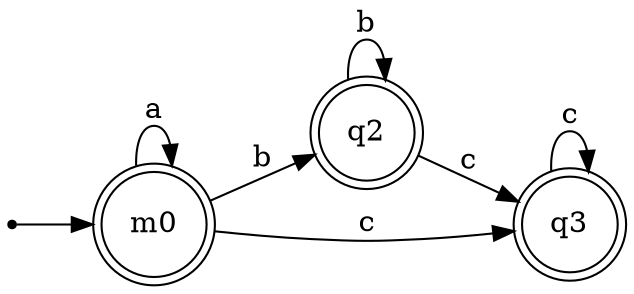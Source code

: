 digraph Automaton {
rankdir=LR;
__start__ [shape=point];
m0 [shape=doublecircle];
q2 [shape=doublecircle];
q3 [shape=doublecircle];
__start__ -> m0;
m0 -> m0 [label="a"]; 
m0 -> q2 [label="b"]; 
m0 -> q3 [label="c"]; 
q2 -> q2 [label="b"]; 
q2 -> q3 [label="c"]; 
q3 -> q3 [label="c"]; 
}